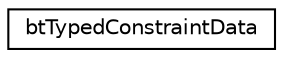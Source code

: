 digraph G
{
  edge [fontname="Helvetica",fontsize="10",labelfontname="Helvetica",labelfontsize="10"];
  node [fontname="Helvetica",fontsize="10",shape=record];
  rankdir=LR;
  Node1 [label="btTypedConstraintData",height=0.2,width=0.4,color="black", fillcolor="white", style="filled",URL="$dc/d91/structbtTypedConstraintData.html",tooltip="do not change those serialization structures, it requires an updated sBulletDNAstr/sBulletDNAstr64"];
}
